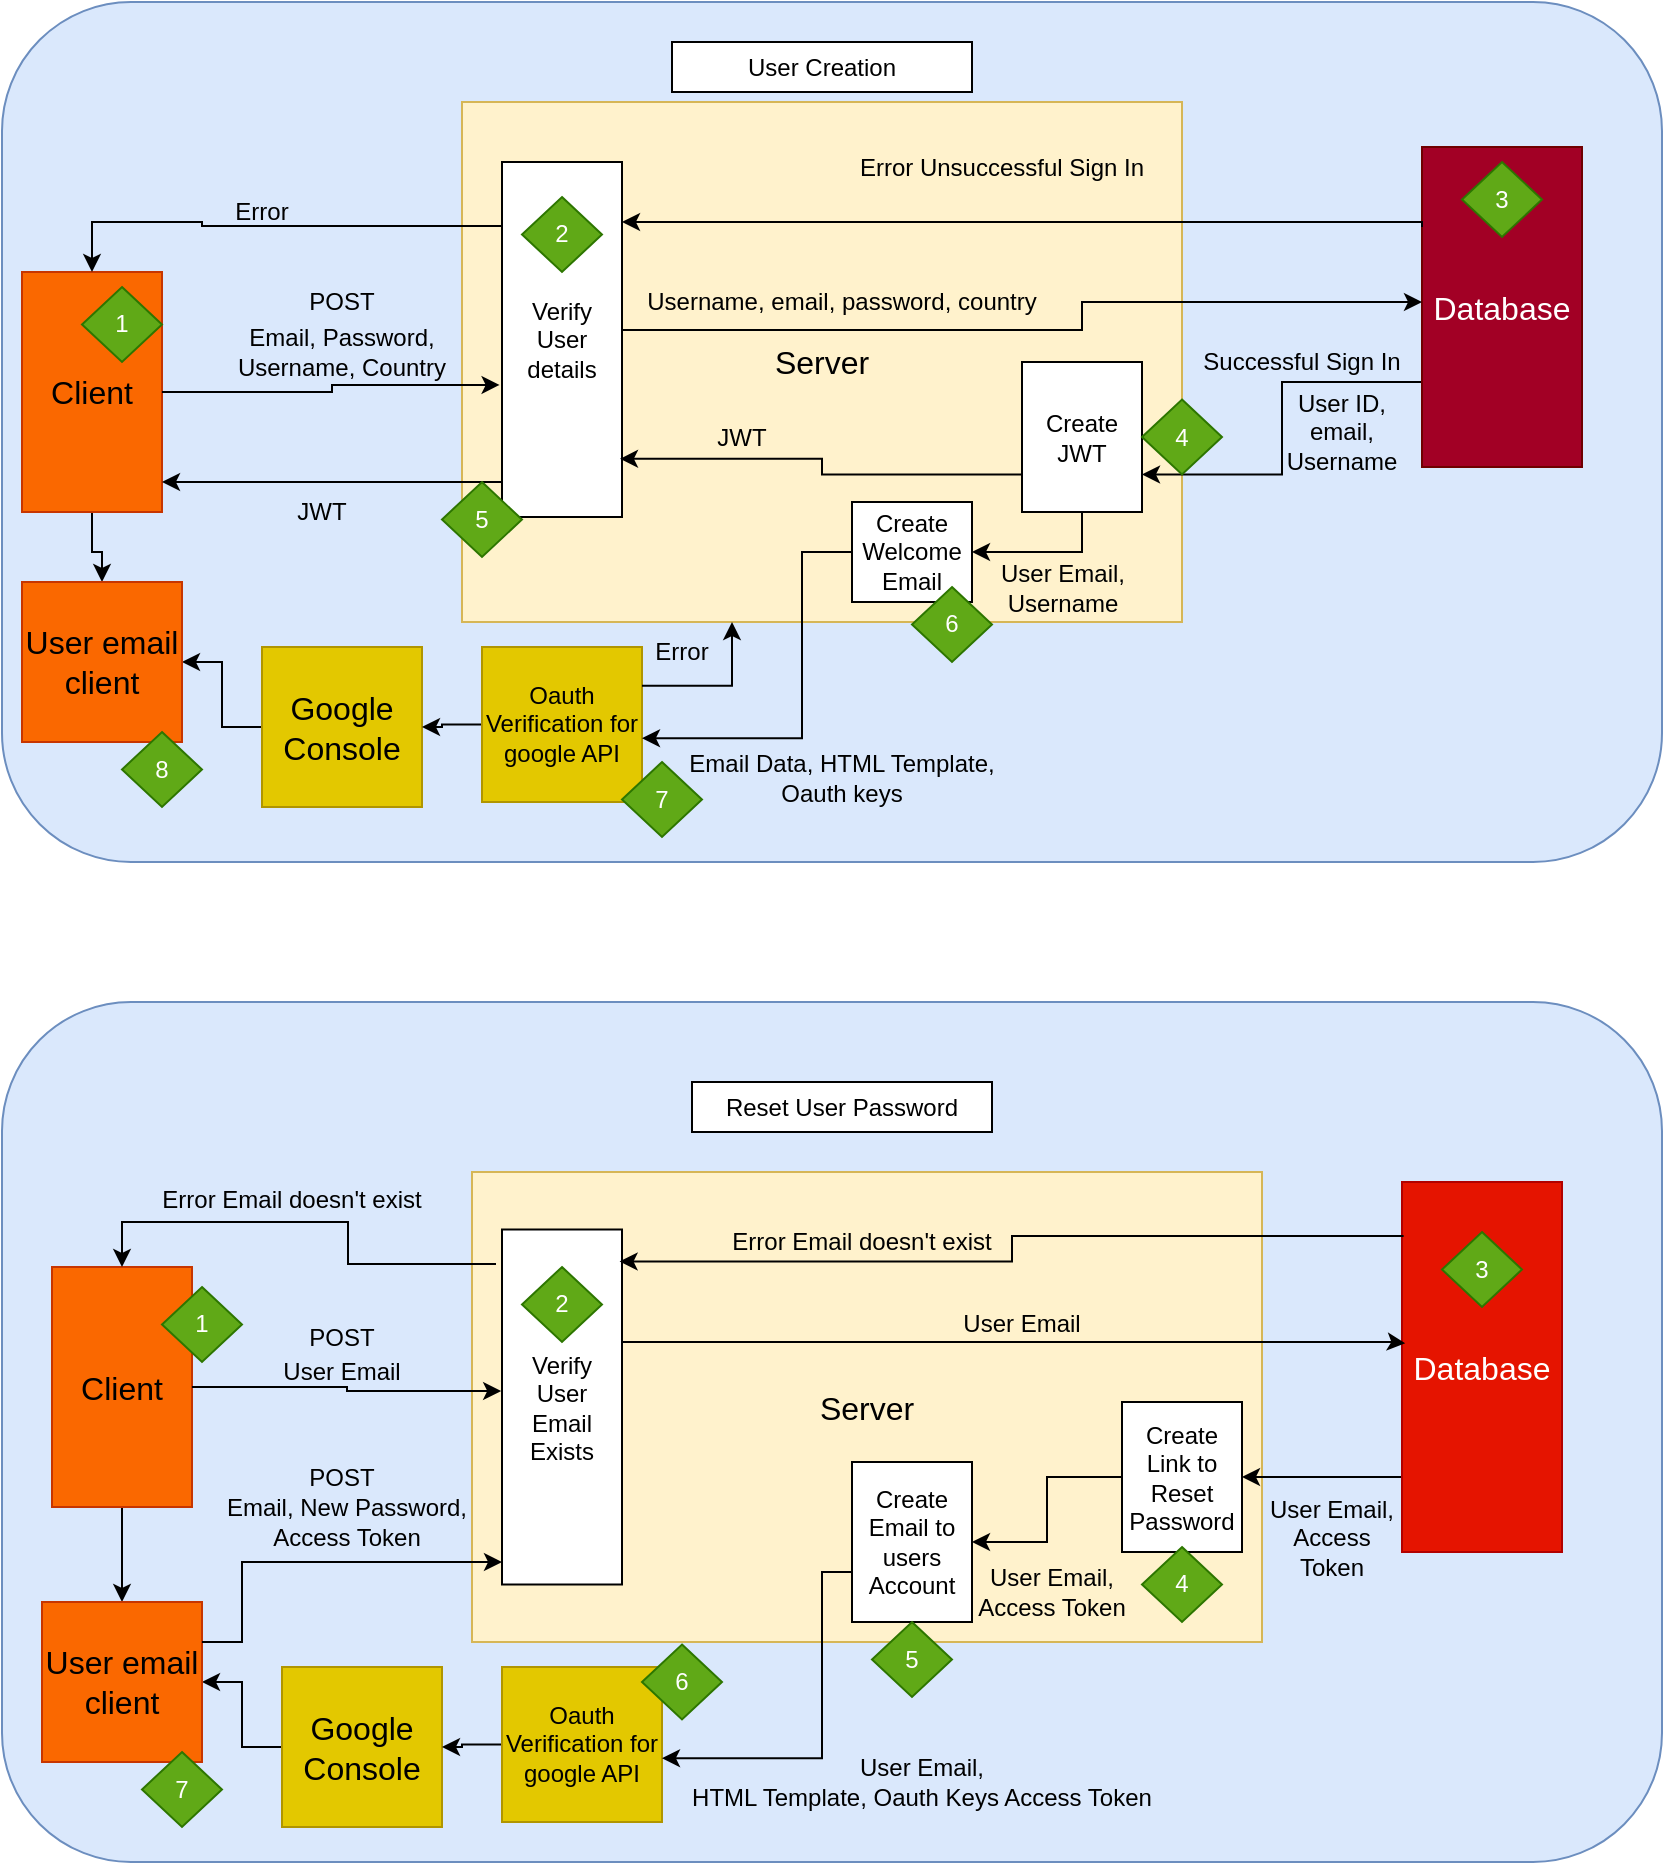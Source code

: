 <mxfile version="24.6.5" type="github">
  <diagram name="Page-1" id="2YBvvXClWsGukQMizWep">
    <mxGraphModel dx="1434" dy="780" grid="1" gridSize="10" guides="1" tooltips="1" connect="1" arrows="1" fold="1" page="1" pageScale="1" pageWidth="850" pageHeight="1100" math="0" shadow="0">
      <root>
        <mxCell id="0" />
        <mxCell id="1" parent="0" />
        <mxCell id="HgkohzaY-IMT7vrD_noD-5" value="" style="rounded=1;whiteSpace=wrap;html=1;fillColor=#dae8fc;strokeColor=#6c8ebf;" parent="1" vertex="1">
          <mxGeometry x="10" y="180" width="830" height="430" as="geometry" />
        </mxCell>
        <mxCell id="HgkohzaY-IMT7vrD_noD-7" value="&lt;span style=&quot;font-size: 16px;&quot;&gt;Server&lt;/span&gt;" style="rounded=0;whiteSpace=wrap;html=1;fillColor=#fff2cc;strokeColor=#d6b656;" parent="1" vertex="1">
          <mxGeometry x="240" y="230" width="360" height="260" as="geometry" />
        </mxCell>
        <mxCell id="HgkohzaY-IMT7vrD_noD-32" style="edgeStyle=orthogonalEdgeStyle;rounded=0;orthogonalLoop=1;jettySize=auto;html=1;" parent="1" source="HgkohzaY-IMT7vrD_noD-4" target="HgkohzaY-IMT7vrD_noD-31" edge="1">
          <mxGeometry relative="1" as="geometry" />
        </mxCell>
        <mxCell id="HgkohzaY-IMT7vrD_noD-4" value="&lt;span style=&quot;font-size: 16px;&quot;&gt;Client&lt;/span&gt;" style="rounded=0;whiteSpace=wrap;html=1;fillColor=#fa6800;strokeColor=#C73500;fontColor=#000000;" parent="1" vertex="1">
          <mxGeometry x="20" y="315" width="70" height="120" as="geometry" />
        </mxCell>
        <mxCell id="HgkohzaY-IMT7vrD_noD-6" value="User Creation" style="rounded=0;whiteSpace=wrap;html=1;" parent="1" vertex="1">
          <mxGeometry x="345" y="200" width="150" height="25" as="geometry" />
        </mxCell>
        <mxCell id="HgkohzaY-IMT7vrD_noD-33" style="edgeStyle=orthogonalEdgeStyle;rounded=0;orthogonalLoop=1;jettySize=auto;html=1;exitX=0;exitY=0.75;exitDx=0;exitDy=0;entryX=1;entryY=0.75;entryDx=0;entryDy=0;" parent="1" source="HgkohzaY-IMT7vrD_noD-8" target="HgkohzaY-IMT7vrD_noD-10" edge="1">
          <mxGeometry relative="1" as="geometry">
            <Array as="points">
              <mxPoint x="720" y="370" />
              <mxPoint x="650" y="370" />
              <mxPoint x="650" y="416" />
            </Array>
          </mxGeometry>
        </mxCell>
        <mxCell id="HgkohzaY-IMT7vrD_noD-8" value="&lt;span style=&quot;font-size: 16px;&quot;&gt;Database&lt;/span&gt;" style="rounded=0;whiteSpace=wrap;html=1;fillColor=#a20025;strokeColor=#6F0000;fontColor=#ffffff;" parent="1" vertex="1">
          <mxGeometry x="720" y="252.5" width="80" height="160" as="geometry" />
        </mxCell>
        <mxCell id="HgkohzaY-IMT7vrD_noD-26" style="edgeStyle=orthogonalEdgeStyle;rounded=0;orthogonalLoop=1;jettySize=auto;html=1;exitX=1;exitY=0.25;exitDx=0;exitDy=0;" parent="1" source="HgkohzaY-IMT7vrD_noD-9" edge="1">
          <mxGeometry relative="1" as="geometry">
            <Array as="points">
              <mxPoint x="320" y="344" />
              <mxPoint x="550" y="344" />
              <mxPoint x="550" y="330" />
              <mxPoint x="720" y="330" />
            </Array>
            <mxPoint x="720" y="330" as="targetPoint" />
          </mxGeometry>
        </mxCell>
        <mxCell id="HgkohzaY-IMT7vrD_noD-37" style="edgeStyle=orthogonalEdgeStyle;rounded=0;orthogonalLoop=1;jettySize=auto;html=1;exitX=0;exitY=0.75;exitDx=0;exitDy=0;" parent="1" source="HgkohzaY-IMT7vrD_noD-9" edge="1">
          <mxGeometry relative="1" as="geometry">
            <mxPoint x="90" y="420" as="targetPoint" />
            <Array as="points">
              <mxPoint x="260" y="420" />
              <mxPoint x="90" y="420" />
            </Array>
          </mxGeometry>
        </mxCell>
        <mxCell id="HgkohzaY-IMT7vrD_noD-9" value="Verify User details" style="rounded=0;whiteSpace=wrap;html=1;" parent="1" vertex="1">
          <mxGeometry x="260" y="260" width="60" height="177.5" as="geometry" />
        </mxCell>
        <mxCell id="HgkohzaY-IMT7vrD_noD-40" style="edgeStyle=orthogonalEdgeStyle;rounded=0;orthogonalLoop=1;jettySize=auto;html=1;exitX=0.5;exitY=1;exitDx=0;exitDy=0;" parent="1" source="HgkohzaY-IMT7vrD_noD-10" target="HgkohzaY-IMT7vrD_noD-39" edge="1">
          <mxGeometry relative="1" as="geometry" />
        </mxCell>
        <mxCell id="HgkohzaY-IMT7vrD_noD-10" value="Create JWT" style="rounded=0;whiteSpace=wrap;html=1;" parent="1" vertex="1">
          <mxGeometry x="520" y="360" width="60" height="75" as="geometry" />
        </mxCell>
        <mxCell id="HgkohzaY-IMT7vrD_noD-11" value="POST" style="text;html=1;align=center;verticalAlign=middle;whiteSpace=wrap;rounded=0;" parent="1" vertex="1">
          <mxGeometry x="150" y="315" width="60" height="30" as="geometry" />
        </mxCell>
        <mxCell id="HgkohzaY-IMT7vrD_noD-12" value="Email, Password, Username, Country" style="text;html=1;align=center;verticalAlign=middle;whiteSpace=wrap;rounded=0;" parent="1" vertex="1">
          <mxGeometry x="125" y="340" width="110" height="30" as="geometry" />
        </mxCell>
        <mxCell id="HgkohzaY-IMT7vrD_noD-19" value="JWT" style="text;html=1;align=center;verticalAlign=middle;whiteSpace=wrap;rounded=0;" parent="1" vertex="1">
          <mxGeometry x="140" y="420" width="60" height="30" as="geometry" />
        </mxCell>
        <mxCell id="HgkohzaY-IMT7vrD_noD-23" value="1" style="rhombus;whiteSpace=wrap;html=1;fillColor=#60a917;strokeColor=#2D7600;fontColor=#ffffff;" parent="1" vertex="1">
          <mxGeometry x="50" y="322.5" width="40" height="37.5" as="geometry" />
        </mxCell>
        <mxCell id="HgkohzaY-IMT7vrD_noD-25" value="2" style="rhombus;whiteSpace=wrap;html=1;fillColor=#60a917;strokeColor=#2D7600;fontColor=#ffffff;" parent="1" vertex="1">
          <mxGeometry x="270" y="277.5" width="40" height="37.5" as="geometry" />
        </mxCell>
        <mxCell id="HgkohzaY-IMT7vrD_noD-27" value="Username, email, password, country" style="text;html=1;align=center;verticalAlign=middle;whiteSpace=wrap;rounded=0;" parent="1" vertex="1">
          <mxGeometry x="310" y="315" width="240" height="30" as="geometry" />
        </mxCell>
        <mxCell id="HgkohzaY-IMT7vrD_noD-45" style="edgeStyle=orthogonalEdgeStyle;rounded=0;orthogonalLoop=1;jettySize=auto;html=1;" parent="1" source="HgkohzaY-IMT7vrD_noD-30" target="HgkohzaY-IMT7vrD_noD-31" edge="1">
          <mxGeometry relative="1" as="geometry" />
        </mxCell>
        <mxCell id="HgkohzaY-IMT7vrD_noD-30" value="&lt;span style=&quot;font-size: 16px;&quot;&gt;Google Console&lt;/span&gt;" style="rounded=0;whiteSpace=wrap;html=1;fillColor=#e3c800;strokeColor=#B09500;fontColor=#000000;" parent="1" vertex="1">
          <mxGeometry x="140" y="502.5" width="80" height="80" as="geometry" />
        </mxCell>
        <mxCell id="HgkohzaY-IMT7vrD_noD-31" value="&lt;span style=&quot;font-size: 16px;&quot;&gt;User email client&lt;/span&gt;" style="rounded=0;whiteSpace=wrap;html=1;fillColor=#fa6800;strokeColor=#C73500;fontColor=#000000;" parent="1" vertex="1">
          <mxGeometry x="20" y="470" width="80" height="80" as="geometry" />
        </mxCell>
        <mxCell id="HgkohzaY-IMT7vrD_noD-34" style="edgeStyle=orthogonalEdgeStyle;rounded=0;orthogonalLoop=1;jettySize=auto;html=1;exitX=0;exitY=0.5;exitDx=0;exitDy=0;entryX=0.5;entryY=0;entryDx=0;entryDy=0;" parent="1" target="HgkohzaY-IMT7vrD_noD-4" edge="1">
          <mxGeometry relative="1" as="geometry">
            <Array as="points">
              <mxPoint x="260" y="292" />
              <mxPoint x="110" y="292" />
              <mxPoint x="110" y="290" />
              <mxPoint x="55" y="290" />
            </Array>
            <mxPoint x="260" y="270.63" as="sourcePoint" />
            <mxPoint x="89.02" y="290.88" as="targetPoint" />
          </mxGeometry>
        </mxCell>
        <mxCell id="HgkohzaY-IMT7vrD_noD-35" value="Error" style="text;html=1;align=center;verticalAlign=middle;whiteSpace=wrap;rounded=0;" parent="1" vertex="1">
          <mxGeometry x="110" y="270" width="60" height="30" as="geometry" />
        </mxCell>
        <mxCell id="HgkohzaY-IMT7vrD_noD-36" style="edgeStyle=orthogonalEdgeStyle;rounded=0;orthogonalLoop=1;jettySize=auto;html=1;exitX=0;exitY=0.75;exitDx=0;exitDy=0;entryX=0.983;entryY=0.836;entryDx=0;entryDy=0;entryPerimeter=0;" parent="1" source="HgkohzaY-IMT7vrD_noD-10" target="HgkohzaY-IMT7vrD_noD-9" edge="1">
          <mxGeometry relative="1" as="geometry" />
        </mxCell>
        <mxCell id="HgkohzaY-IMT7vrD_noD-39" value="Create Welcome Email" style="rounded=0;whiteSpace=wrap;html=1;" parent="1" vertex="1">
          <mxGeometry x="435" y="430" width="60" height="50" as="geometry" />
        </mxCell>
        <mxCell id="HgkohzaY-IMT7vrD_noD-44" style="edgeStyle=orthogonalEdgeStyle;rounded=0;orthogonalLoop=1;jettySize=auto;html=1;entryX=1;entryY=0.5;entryDx=0;entryDy=0;" parent="1" source="HgkohzaY-IMT7vrD_noD-42" target="HgkohzaY-IMT7vrD_noD-30" edge="1">
          <mxGeometry relative="1" as="geometry" />
        </mxCell>
        <mxCell id="HgkohzaY-IMT7vrD_noD-42" value="Oauth Verification for google API" style="rounded=0;whiteSpace=wrap;html=1;fillColor=#e3c800;fontColor=#000000;strokeColor=#B09500;" parent="1" vertex="1">
          <mxGeometry x="250" y="502.5" width="80" height="77.5" as="geometry" />
        </mxCell>
        <mxCell id="HgkohzaY-IMT7vrD_noD-43" style="edgeStyle=orthogonalEdgeStyle;rounded=0;orthogonalLoop=1;jettySize=auto;html=1;entryX=1;entryY=0.588;entryDx=0;entryDy=0;entryPerimeter=0;" parent="1" source="HgkohzaY-IMT7vrD_noD-39" target="HgkohzaY-IMT7vrD_noD-42" edge="1">
          <mxGeometry relative="1" as="geometry">
            <Array as="points">
              <mxPoint x="410" y="455" />
              <mxPoint x="410" y="548" />
            </Array>
          </mxGeometry>
        </mxCell>
        <mxCell id="HgkohzaY-IMT7vrD_noD-46" value="JWT" style="text;html=1;align=center;verticalAlign=middle;whiteSpace=wrap;rounded=0;" parent="1" vertex="1">
          <mxGeometry x="350" y="382.5" width="60" height="30" as="geometry" />
        </mxCell>
        <mxCell id="HgkohzaY-IMT7vrD_noD-48" style="edgeStyle=orthogonalEdgeStyle;rounded=0;orthogonalLoop=1;jettySize=auto;html=1;exitX=1;exitY=0.25;exitDx=0;exitDy=0;entryX=0.375;entryY=1;entryDx=0;entryDy=0;entryPerimeter=0;" parent="1" source="HgkohzaY-IMT7vrD_noD-42" target="HgkohzaY-IMT7vrD_noD-7" edge="1">
          <mxGeometry relative="1" as="geometry" />
        </mxCell>
        <mxCell id="HgkohzaY-IMT7vrD_noD-49" value="Error" style="text;html=1;align=center;verticalAlign=middle;whiteSpace=wrap;rounded=0;" parent="1" vertex="1">
          <mxGeometry x="320" y="490" width="60" height="30" as="geometry" />
        </mxCell>
        <mxCell id="HgkohzaY-IMT7vrD_noD-50" value="Email Data, HTML Template, Oauth keys" style="text;html=1;align=center;verticalAlign=middle;whiteSpace=wrap;rounded=0;" parent="1" vertex="1">
          <mxGeometry x="335" y="552.5" width="190" height="30" as="geometry" />
        </mxCell>
        <mxCell id="HgkohzaY-IMT7vrD_noD-51" value="User ID, email, Username" style="text;html=1;align=center;verticalAlign=middle;whiteSpace=wrap;rounded=0;" parent="1" vertex="1">
          <mxGeometry x="650" y="380" width="60" height="30" as="geometry" />
        </mxCell>
        <mxCell id="HgkohzaY-IMT7vrD_noD-52" value="3" style="rhombus;whiteSpace=wrap;html=1;fillColor=#60a917;strokeColor=#2D7600;fontColor=#ffffff;" parent="1" vertex="1">
          <mxGeometry x="740" y="260" width="40" height="37.5" as="geometry" />
        </mxCell>
        <mxCell id="HgkohzaY-IMT7vrD_noD-53" value="4" style="rhombus;whiteSpace=wrap;html=1;fillColor=#60a917;strokeColor=#2D7600;fontColor=#ffffff;" parent="1" vertex="1">
          <mxGeometry x="580" y="378.75" width="40" height="37.5" as="geometry" />
        </mxCell>
        <mxCell id="HgkohzaY-IMT7vrD_noD-54" value="6" style="rhombus;whiteSpace=wrap;html=1;fillColor=#60a917;strokeColor=#2D7600;fontColor=#ffffff;" parent="1" vertex="1">
          <mxGeometry x="465" y="472.5" width="40" height="37.5" as="geometry" />
        </mxCell>
        <mxCell id="HgkohzaY-IMT7vrD_noD-55" value="5" style="rhombus;whiteSpace=wrap;html=1;fillColor=#60a917;strokeColor=#2D7600;fontColor=#ffffff;" parent="1" vertex="1">
          <mxGeometry x="230" y="420" width="40" height="37.5" as="geometry" />
        </mxCell>
        <mxCell id="HgkohzaY-IMT7vrD_noD-56" value="7" style="rhombus;whiteSpace=wrap;html=1;fillColor=#60a917;strokeColor=#2D7600;fontColor=#ffffff;" parent="1" vertex="1">
          <mxGeometry x="320" y="560" width="40" height="37.5" as="geometry" />
        </mxCell>
        <mxCell id="HgkohzaY-IMT7vrD_noD-57" value="8" style="rhombus;whiteSpace=wrap;html=1;fillColor=#60a917;strokeColor=#2D7600;fontColor=#ffffff;" parent="1" vertex="1">
          <mxGeometry x="70" y="545" width="40" height="37.5" as="geometry" />
        </mxCell>
        <mxCell id="8sTA4ZeGQ8Bvm32bSQfZ-4" value="Successful Sign In" style="text;html=1;align=center;verticalAlign=middle;whiteSpace=wrap;rounded=0;" parent="1" vertex="1">
          <mxGeometry x="540" y="345" width="240" height="30" as="geometry" />
        </mxCell>
        <mxCell id="8sTA4ZeGQ8Bvm32bSQfZ-5" style="edgeStyle=orthogonalEdgeStyle;rounded=0;orthogonalLoop=1;jettySize=auto;html=1;exitX=0;exitY=0.25;exitDx=0;exitDy=0;entryX=1;entryY=0.169;entryDx=0;entryDy=0;entryPerimeter=0;" parent="1" source="HgkohzaY-IMT7vrD_noD-8" target="HgkohzaY-IMT7vrD_noD-9" edge="1">
          <mxGeometry relative="1" as="geometry">
            <Array as="points">
              <mxPoint x="720" y="290" />
            </Array>
          </mxGeometry>
        </mxCell>
        <mxCell id="8sTA4ZeGQ8Bvm32bSQfZ-6" value="Error Unsuccessful Sign In" style="text;html=1;align=center;verticalAlign=middle;whiteSpace=wrap;rounded=0;" parent="1" vertex="1">
          <mxGeometry x="415" y="247.5" width="190" height="30" as="geometry" />
        </mxCell>
        <mxCell id="8sTA4ZeGQ8Bvm32bSQfZ-9" style="edgeStyle=orthogonalEdgeStyle;rounded=0;orthogonalLoop=1;jettySize=auto;html=1;entryX=-0.02;entryY=0.628;entryDx=0;entryDy=0;entryPerimeter=0;" parent="1" source="HgkohzaY-IMT7vrD_noD-4" target="HgkohzaY-IMT7vrD_noD-9" edge="1">
          <mxGeometry relative="1" as="geometry" />
        </mxCell>
        <mxCell id="8sTA4ZeGQ8Bvm32bSQfZ-11" value="" style="rounded=1;whiteSpace=wrap;html=1;fillColor=#dae8fc;strokeColor=#6c8ebf;" parent="1" vertex="1">
          <mxGeometry x="10" y="680" width="830" height="430" as="geometry" />
        </mxCell>
        <mxCell id="8sTA4ZeGQ8Bvm32bSQfZ-12" value="&lt;span style=&quot;font-size: 16px;&quot;&gt;Server&lt;/span&gt;" style="rounded=0;whiteSpace=wrap;html=1;fillColor=#fff2cc;strokeColor=#d6b656;" parent="1" vertex="1">
          <mxGeometry x="245" y="765" width="395" height="235" as="geometry" />
        </mxCell>
        <mxCell id="8sTA4ZeGQ8Bvm32bSQfZ-35" style="edgeStyle=orthogonalEdgeStyle;rounded=0;orthogonalLoop=1;jettySize=auto;html=1;entryX=0.5;entryY=0;entryDx=0;entryDy=0;" parent="1" source="8sTA4ZeGQ8Bvm32bSQfZ-13" target="8sTA4ZeGQ8Bvm32bSQfZ-18" edge="1">
          <mxGeometry relative="1" as="geometry" />
        </mxCell>
        <mxCell id="8sTA4ZeGQ8Bvm32bSQfZ-13" value="&lt;span style=&quot;font-size: 16px;&quot;&gt;Client&lt;/span&gt;" style="rounded=0;whiteSpace=wrap;html=1;fillColor=#fa6800;strokeColor=#C73500;fontColor=#000000;" parent="1" vertex="1">
          <mxGeometry x="35" y="812.5" width="70" height="120" as="geometry" />
        </mxCell>
        <mxCell id="8sTA4ZeGQ8Bvm32bSQfZ-14" value="Reset User Password" style="rounded=0;whiteSpace=wrap;html=1;" parent="1" vertex="1">
          <mxGeometry x="355" y="720" width="150" height="25" as="geometry" />
        </mxCell>
        <mxCell id="8sTA4ZeGQ8Bvm32bSQfZ-24" style="edgeStyle=orthogonalEdgeStyle;rounded=0;orthogonalLoop=1;jettySize=auto;html=1;entryX=1;entryY=0.5;entryDx=0;entryDy=0;" parent="1" source="8sTA4ZeGQ8Bvm32bSQfZ-15" target="8sTA4ZeGQ8Bvm32bSQfZ-16" edge="1">
          <mxGeometry relative="1" as="geometry">
            <Array as="points">
              <mxPoint x="670" y="918" />
            </Array>
          </mxGeometry>
        </mxCell>
        <mxCell id="8sTA4ZeGQ8Bvm32bSQfZ-15" value="&lt;span style=&quot;font-size: 16px;&quot;&gt;Database&lt;/span&gt;" style="rounded=0;whiteSpace=wrap;html=1;fillColor=#e51400;strokeColor=#B20000;fontColor=#ffffff;" parent="1" vertex="1">
          <mxGeometry x="710" y="770" width="80" height="185" as="geometry" />
        </mxCell>
        <mxCell id="8sTA4ZeGQ8Bvm32bSQfZ-23" style="edgeStyle=orthogonalEdgeStyle;rounded=0;orthogonalLoop=1;jettySize=auto;html=1;entryX=1;entryY=0.5;entryDx=0;entryDy=0;" parent="1" source="8sTA4ZeGQ8Bvm32bSQfZ-16" target="8sTA4ZeGQ8Bvm32bSQfZ-19" edge="1">
          <mxGeometry relative="1" as="geometry" />
        </mxCell>
        <mxCell id="8sTA4ZeGQ8Bvm32bSQfZ-16" value="Create Link to Reset Password" style="rounded=0;whiteSpace=wrap;html=1;" parent="1" vertex="1">
          <mxGeometry x="570" y="880" width="60" height="75" as="geometry" />
        </mxCell>
        <mxCell id="8sTA4ZeGQ8Bvm32bSQfZ-34" style="edgeStyle=orthogonalEdgeStyle;rounded=0;orthogonalLoop=1;jettySize=auto;html=1;" parent="1" source="8sTA4ZeGQ8Bvm32bSQfZ-17" target="8sTA4ZeGQ8Bvm32bSQfZ-18" edge="1">
          <mxGeometry relative="1" as="geometry" />
        </mxCell>
        <mxCell id="8sTA4ZeGQ8Bvm32bSQfZ-17" value="&lt;span style=&quot;font-size: 16px;&quot;&gt;Google Console&lt;/span&gt;" style="rounded=0;whiteSpace=wrap;html=1;fillColor=#e3c800;strokeColor=#B09500;fontColor=#000000;" parent="1" vertex="1">
          <mxGeometry x="150" y="1012.5" width="80" height="80" as="geometry" />
        </mxCell>
        <mxCell id="8sTA4ZeGQ8Bvm32bSQfZ-18" value="&lt;span style=&quot;font-size: 16px;&quot;&gt;User email client&lt;/span&gt;" style="rounded=0;whiteSpace=wrap;html=1;fillColor=#fa6800;strokeColor=#C73500;fontColor=#000000;" parent="1" vertex="1">
          <mxGeometry x="30" y="980" width="80" height="80" as="geometry" />
        </mxCell>
        <mxCell id="8sTA4ZeGQ8Bvm32bSQfZ-19" value="Create Email to users Account" style="rounded=0;whiteSpace=wrap;html=1;" parent="1" vertex="1">
          <mxGeometry x="435" y="910" width="60" height="80" as="geometry" />
        </mxCell>
        <mxCell id="8sTA4ZeGQ8Bvm32bSQfZ-33" style="edgeStyle=orthogonalEdgeStyle;rounded=0;orthogonalLoop=1;jettySize=auto;html=1;entryX=1;entryY=0.5;entryDx=0;entryDy=0;" parent="1" source="8sTA4ZeGQ8Bvm32bSQfZ-20" target="8sTA4ZeGQ8Bvm32bSQfZ-17" edge="1">
          <mxGeometry relative="1" as="geometry" />
        </mxCell>
        <mxCell id="8sTA4ZeGQ8Bvm32bSQfZ-20" value="Oauth Verification for google API" style="rounded=0;whiteSpace=wrap;html=1;fillColor=#e3c800;fontColor=#000000;strokeColor=#B09500;" parent="1" vertex="1">
          <mxGeometry x="260" y="1012.5" width="80" height="77.5" as="geometry" />
        </mxCell>
        <mxCell id="8sTA4ZeGQ8Bvm32bSQfZ-21" style="edgeStyle=orthogonalEdgeStyle;rounded=0;orthogonalLoop=1;jettySize=auto;html=1;entryX=1;entryY=0.588;entryDx=0;entryDy=0;entryPerimeter=0;" parent="1" source="8sTA4ZeGQ8Bvm32bSQfZ-19" target="8sTA4ZeGQ8Bvm32bSQfZ-20" edge="1">
          <mxGeometry relative="1" as="geometry">
            <Array as="points">
              <mxPoint x="420" y="965" />
              <mxPoint x="420" y="1058" />
            </Array>
          </mxGeometry>
        </mxCell>
        <mxCell id="8sTA4ZeGQ8Bvm32bSQfZ-22" value="7" style="rhombus;whiteSpace=wrap;html=1;fillColor=#60a917;strokeColor=#2D7600;fontColor=#ffffff;" parent="1" vertex="1">
          <mxGeometry x="80" y="1055" width="40" height="37.5" as="geometry" />
        </mxCell>
        <mxCell id="v09Y5QF75JAfNXx2DeJx-5" style="edgeStyle=orthogonalEdgeStyle;rounded=0;orthogonalLoop=1;jettySize=auto;html=1;exitX=-0.05;exitY=0.097;exitDx=0;exitDy=0;entryX=0.5;entryY=0;entryDx=0;entryDy=0;exitPerimeter=0;" edge="1" parent="1" source="8sTA4ZeGQ8Bvm32bSQfZ-25" target="8sTA4ZeGQ8Bvm32bSQfZ-13">
          <mxGeometry relative="1" as="geometry">
            <Array as="points">
              <mxPoint x="183" y="811" />
              <mxPoint x="183" y="790" />
              <mxPoint x="70" y="790" />
            </Array>
          </mxGeometry>
        </mxCell>
        <mxCell id="8sTA4ZeGQ8Bvm32bSQfZ-25" value="Verify User Email Exists" style="rounded=0;whiteSpace=wrap;html=1;" parent="1" vertex="1">
          <mxGeometry x="260" y="793.75" width="60" height="177.5" as="geometry" />
        </mxCell>
        <mxCell id="8sTA4ZeGQ8Bvm32bSQfZ-26" style="edgeStyle=orthogonalEdgeStyle;rounded=0;orthogonalLoop=1;jettySize=auto;html=1;entryX=-0.007;entryY=0.455;entryDx=0;entryDy=0;entryPerimeter=0;" parent="1" source="8sTA4ZeGQ8Bvm32bSQfZ-13" target="8sTA4ZeGQ8Bvm32bSQfZ-25" edge="1">
          <mxGeometry relative="1" as="geometry" />
        </mxCell>
        <mxCell id="8sTA4ZeGQ8Bvm32bSQfZ-28" value="POST" style="text;html=1;align=center;verticalAlign=middle;whiteSpace=wrap;rounded=0;" parent="1" vertex="1">
          <mxGeometry x="150" y="832.5" width="60" height="30" as="geometry" />
        </mxCell>
        <mxCell id="8sTA4ZeGQ8Bvm32bSQfZ-29" value="User Email" style="text;html=1;align=center;verticalAlign=middle;whiteSpace=wrap;rounded=0;" parent="1" vertex="1">
          <mxGeometry x="125" y="850" width="110" height="30" as="geometry" />
        </mxCell>
        <mxCell id="8sTA4ZeGQ8Bvm32bSQfZ-30" value="User Email" style="text;html=1;align=center;verticalAlign=middle;whiteSpace=wrap;rounded=0;" parent="1" vertex="1">
          <mxGeometry x="465" y="826.25" width="110" height="30" as="geometry" />
        </mxCell>
        <mxCell id="8sTA4ZeGQ8Bvm32bSQfZ-31" style="edgeStyle=orthogonalEdgeStyle;rounded=0;orthogonalLoop=1;jettySize=auto;html=1;exitX=1;exitY=0.25;exitDx=0;exitDy=0;entryX=0.02;entryY=0.436;entryDx=0;entryDy=0;entryPerimeter=0;" parent="1" source="8sTA4ZeGQ8Bvm32bSQfZ-25" target="8sTA4ZeGQ8Bvm32bSQfZ-15" edge="1">
          <mxGeometry relative="1" as="geometry">
            <Array as="points">
              <mxPoint x="320" y="850" />
              <mxPoint x="705" y="850" />
            </Array>
          </mxGeometry>
        </mxCell>
        <mxCell id="8sTA4ZeGQ8Bvm32bSQfZ-36" style="edgeStyle=orthogonalEdgeStyle;rounded=0;orthogonalLoop=1;jettySize=auto;html=1;entryX=0.98;entryY=0.09;entryDx=0;entryDy=0;entryPerimeter=0;exitX=0.01;exitY=0.146;exitDx=0;exitDy=0;exitPerimeter=0;" parent="1" source="8sTA4ZeGQ8Bvm32bSQfZ-15" target="8sTA4ZeGQ8Bvm32bSQfZ-25" edge="1">
          <mxGeometry relative="1" as="geometry" />
        </mxCell>
        <mxCell id="8sTA4ZeGQ8Bvm32bSQfZ-38" value="Error Email doesn&#39;t exist" style="text;html=1;align=center;verticalAlign=middle;whiteSpace=wrap;rounded=0;" parent="1" vertex="1">
          <mxGeometry x="355" y="785" width="170" height="30" as="geometry" />
        </mxCell>
        <mxCell id="8sTA4ZeGQ8Bvm32bSQfZ-40" value="User Email, Access Token" style="text;html=1;align=center;verticalAlign=middle;whiteSpace=wrap;rounded=0;" parent="1" vertex="1">
          <mxGeometry x="640" y="932.5" width="70" height="30" as="geometry" />
        </mxCell>
        <mxCell id="8sTA4ZeGQ8Bvm32bSQfZ-41" value="User Email, Access Token" style="text;html=1;align=center;verticalAlign=middle;whiteSpace=wrap;rounded=0;" parent="1" vertex="1">
          <mxGeometry x="490" y="960" width="90" height="30" as="geometry" />
        </mxCell>
        <mxCell id="8sTA4ZeGQ8Bvm32bSQfZ-44" value="POST" style="text;html=1;align=center;verticalAlign=middle;whiteSpace=wrap;rounded=0;" parent="1" vertex="1">
          <mxGeometry x="150" y="902.5" width="60" height="30" as="geometry" />
        </mxCell>
        <mxCell id="8sTA4ZeGQ8Bvm32bSQfZ-45" value="Email, New Password, Access Token" style="text;html=1;align=center;verticalAlign=middle;whiteSpace=wrap;rounded=0;" parent="1" vertex="1">
          <mxGeometry x="105" y="925" width="155" height="30" as="geometry" />
        </mxCell>
        <mxCell id="8sTA4ZeGQ8Bvm32bSQfZ-46" style="edgeStyle=orthogonalEdgeStyle;rounded=0;orthogonalLoop=1;jettySize=auto;html=1;exitX=1;exitY=0.25;exitDx=0;exitDy=0;" parent="1" source="8sTA4ZeGQ8Bvm32bSQfZ-18" edge="1">
          <mxGeometry relative="1" as="geometry">
            <Array as="points">
              <mxPoint x="130" y="1000" />
              <mxPoint x="130" y="960" />
              <mxPoint x="257" y="960" />
            </Array>
            <mxPoint x="260" y="960" as="targetPoint" />
          </mxGeometry>
        </mxCell>
        <mxCell id="8sTA4ZeGQ8Bvm32bSQfZ-47" value="1" style="rhombus;whiteSpace=wrap;html=1;fillColor=#60a917;strokeColor=#2D7600;fontColor=#ffffff;" parent="1" vertex="1">
          <mxGeometry x="90" y="822.5" width="40" height="37.5" as="geometry" />
        </mxCell>
        <mxCell id="8sTA4ZeGQ8Bvm32bSQfZ-48" value="2" style="rhombus;whiteSpace=wrap;html=1;fillColor=#60a917;strokeColor=#2D7600;fontColor=#ffffff;" parent="1" vertex="1">
          <mxGeometry x="270" y="812.5" width="40" height="37.5" as="geometry" />
        </mxCell>
        <mxCell id="8sTA4ZeGQ8Bvm32bSQfZ-50" value="3" style="rhombus;whiteSpace=wrap;html=1;fillColor=#60a917;strokeColor=#2D7600;fontColor=#ffffff;" parent="1" vertex="1">
          <mxGeometry x="730" y="795" width="40" height="37.5" as="geometry" />
        </mxCell>
        <mxCell id="8sTA4ZeGQ8Bvm32bSQfZ-51" value="4" style="rhombus;whiteSpace=wrap;html=1;fillColor=#60a917;strokeColor=#2D7600;fontColor=#ffffff;" parent="1" vertex="1">
          <mxGeometry x="580" y="952.5" width="40" height="37.5" as="geometry" />
        </mxCell>
        <mxCell id="8sTA4ZeGQ8Bvm32bSQfZ-52" value="5" style="rhombus;whiteSpace=wrap;html=1;fillColor=#60a917;strokeColor=#2D7600;fontColor=#ffffff;" parent="1" vertex="1">
          <mxGeometry x="445" y="990" width="40" height="37.5" as="geometry" />
        </mxCell>
        <mxCell id="8sTA4ZeGQ8Bvm32bSQfZ-53" value="6" style="rhombus;whiteSpace=wrap;html=1;fillColor=#60a917;strokeColor=#2D7600;fontColor=#ffffff;" parent="1" vertex="1">
          <mxGeometry x="330" y="1001.25" width="40" height="37.5" as="geometry" />
        </mxCell>
        <mxCell id="v09Y5QF75JAfNXx2DeJx-1" value="User Email, Username" style="text;html=1;align=center;verticalAlign=middle;whiteSpace=wrap;rounded=0;" vertex="1" parent="1">
          <mxGeometry x="492.5" y="457.5" width="95" height="30" as="geometry" />
        </mxCell>
        <mxCell id="v09Y5QF75JAfNXx2DeJx-2" style="edgeStyle=orthogonalEdgeStyle;rounded=0;orthogonalLoop=1;jettySize=auto;html=1;exitX=0.5;exitY=1;exitDx=0;exitDy=0;" edge="1" parent="1" source="v09Y5QF75JAfNXx2DeJx-1" target="v09Y5QF75JAfNXx2DeJx-1">
          <mxGeometry relative="1" as="geometry" />
        </mxCell>
        <mxCell id="v09Y5QF75JAfNXx2DeJx-4" value="User Email,&lt;div&gt;HTML Template, Oauth Keys Access Token&lt;/div&gt;" style="text;html=1;align=center;verticalAlign=middle;whiteSpace=wrap;rounded=0;" vertex="1" parent="1">
          <mxGeometry x="340" y="1055" width="260" height="30" as="geometry" />
        </mxCell>
        <mxCell id="v09Y5QF75JAfNXx2DeJx-6" value="Error Email doesn&#39;t exist" style="text;html=1;align=center;verticalAlign=middle;whiteSpace=wrap;rounded=0;" vertex="1" parent="1">
          <mxGeometry x="70" y="763.75" width="170" height="30" as="geometry" />
        </mxCell>
      </root>
    </mxGraphModel>
  </diagram>
</mxfile>
